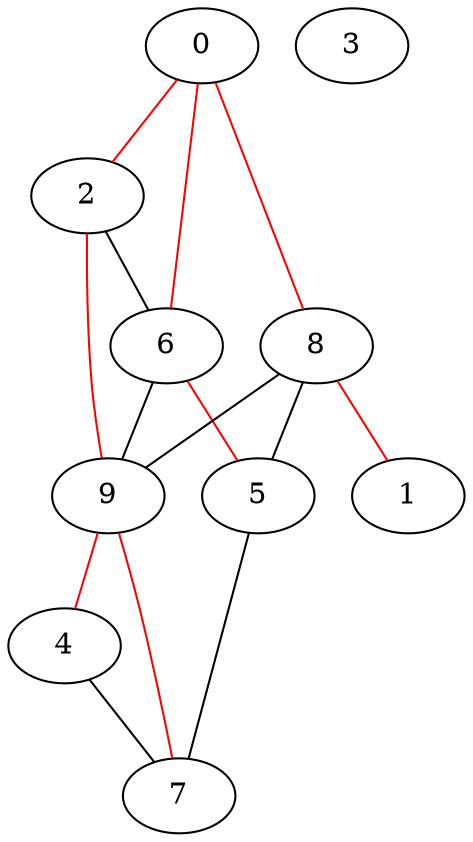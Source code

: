 graph one
{
0 -- 2 [color = red];
0 -- 6 [color = red];
0 -- 8 [color = red];
2 -- 6 [color = black];
2 -- 9 [color = red];
6 -- 5 [color = red];
6 -- 9 [color = black];
8 -- 1 [color = red];
8 -- 5 [color = black];
8 -- 9 [color = black];
9 -- 4 [color = red];
9 -- 7 [color = red];
5 -- 7 [color = black];
4 -- 7 [color = black];
3;
}
